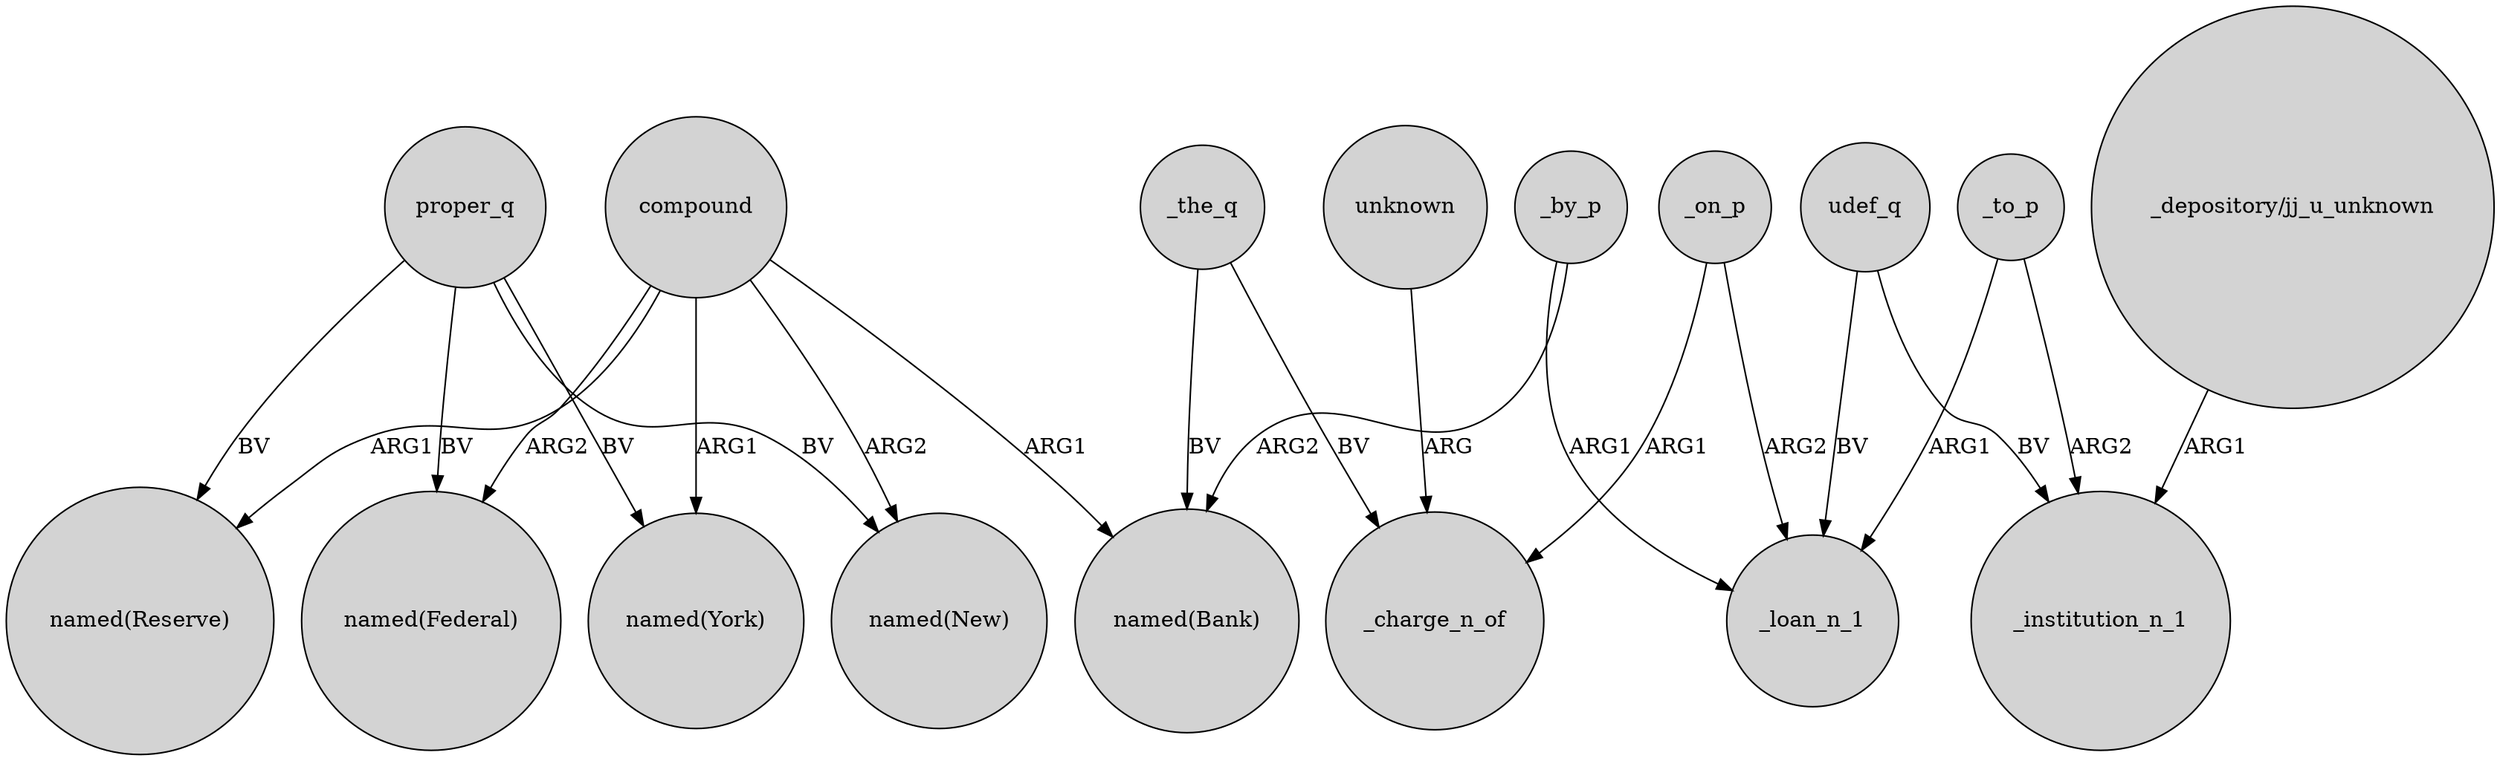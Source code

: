 digraph {
	node [shape=circle style=filled]
	compound -> "named(Reserve)" [label=ARG1]
	proper_q -> "named(Reserve)" [label=BV]
	_on_p -> _loan_n_1 [label=ARG2]
	compound -> "named(New)" [label=ARG2]
	_on_p -> _charge_n_of [label=ARG1]
	proper_q -> "named(New)" [label=BV]
	_the_q -> "named(Bank)" [label=BV]
	udef_q -> _institution_n_1 [label=BV]
	_the_q -> _charge_n_of [label=BV]
	_by_p -> "named(Bank)" [label=ARG2]
	unknown -> _charge_n_of [label=ARG]
	compound -> "named(York)" [label=ARG1]
	_by_p -> _loan_n_1 [label=ARG1]
	proper_q -> "named(Federal)" [label=BV]
	_to_p -> _institution_n_1 [label=ARG2]
	compound -> "named(Bank)" [label=ARG1]
	proper_q -> "named(York)" [label=BV]
	compound -> "named(Federal)" [label=ARG2]
	"_depository/jj_u_unknown" -> _institution_n_1 [label=ARG1]
	_to_p -> _loan_n_1 [label=ARG1]
	udef_q -> _loan_n_1 [label=BV]
}
